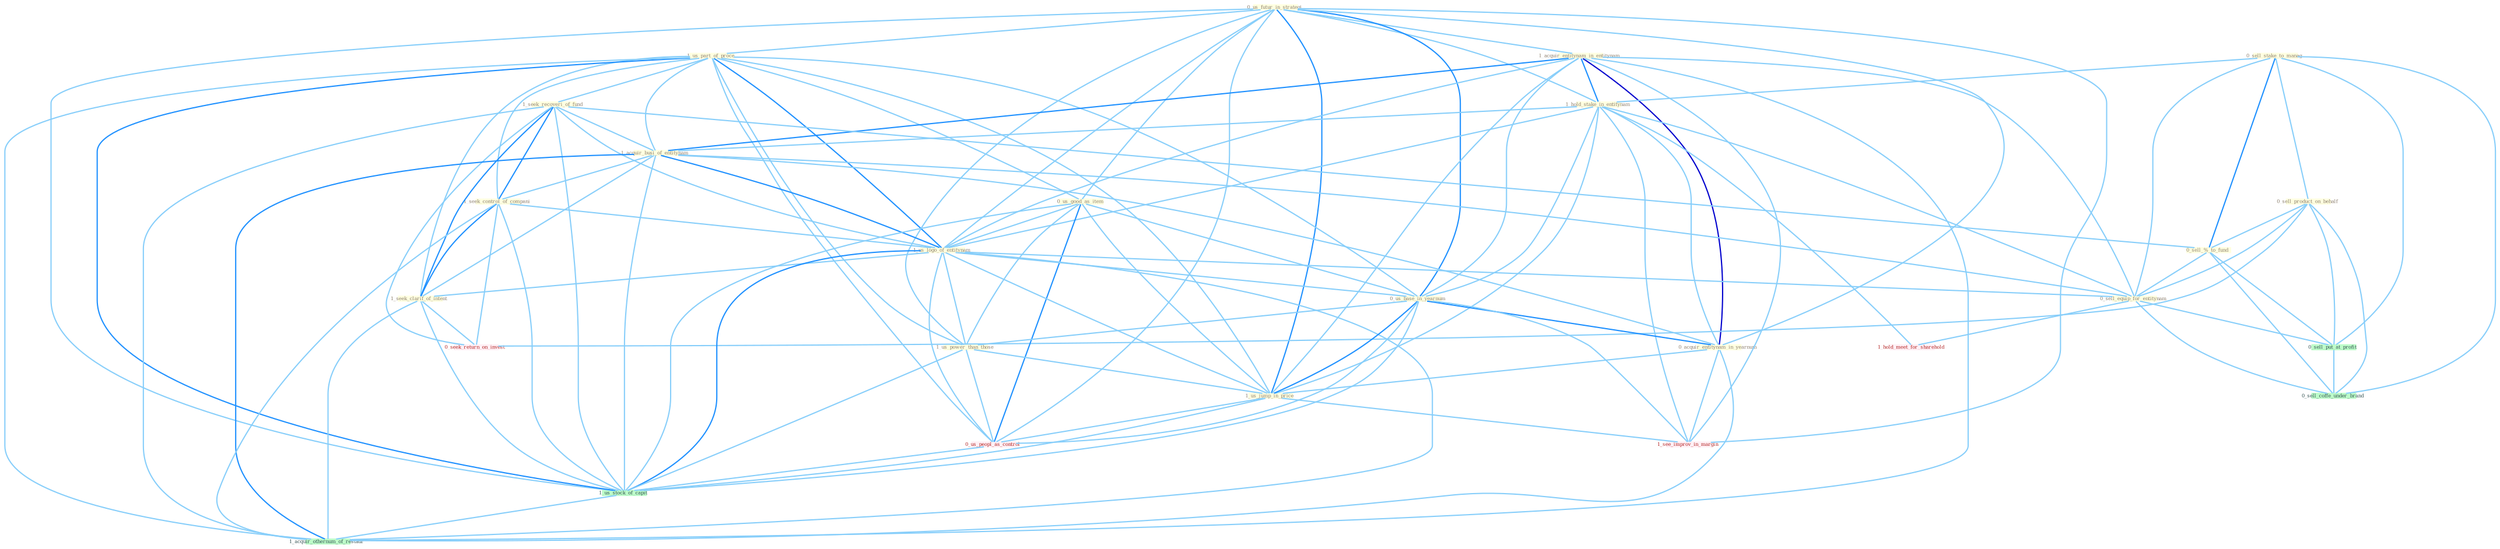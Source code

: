 Graph G{ 
    node
    [shape=polygon,style=filled,width=.5,height=.06,color="#BDFCC9",fixedsize=true,fontsize=4,
    fontcolor="#2f4f4f"];
    {node
    [color="#ffffe0", fontcolor="#8b7d6b"] "0_us_futur_in_strategi " "1_us_part_of_proce " "1_acquir_entitynam_in_entitynam " "0_sell_stake_to_manag " "0_sell_product_on_behalf " "1_seek_recoveri_of_fund " "1_hold_stake_in_entitynam " "1_acquir_busi_of_entitynam " "0_us_good_as_item " "1_seek_control_of_compani " "1_us_logo_of_entitynam " "0_sell_%_to_fund " "0_us_base_in_yearnum " "1_seek_clarif_of_intent " "0_acquir_entitynam_in_yearnum " "1_us_power_than_those " "1_us_jump_in_price " "0_sell_equip_for_entitynam "}
{node [color="#fff0f5", fontcolor="#b22222"] "0_us_peopl_as_control " "0_seek_return_on_invest " "1_see_improv_in_margin " "1_hold_meet_for_sharehold "}
edge [color="#B0E2FF"];

	"0_us_futur_in_strategi " -- "1_us_part_of_proce " [w="1", color="#87cefa" ];
	"0_us_futur_in_strategi " -- "1_acquir_entitynam_in_entitynam " [w="1", color="#87cefa" ];
	"0_us_futur_in_strategi " -- "1_hold_stake_in_entitynam " [w="1", color="#87cefa" ];
	"0_us_futur_in_strategi " -- "0_us_good_as_item " [w="1", color="#87cefa" ];
	"0_us_futur_in_strategi " -- "1_us_logo_of_entitynam " [w="1", color="#87cefa" ];
	"0_us_futur_in_strategi " -- "0_us_base_in_yearnum " [w="2", color="#1e90ff" , len=0.8];
	"0_us_futur_in_strategi " -- "0_acquir_entitynam_in_yearnum " [w="1", color="#87cefa" ];
	"0_us_futur_in_strategi " -- "1_us_power_than_those " [w="1", color="#87cefa" ];
	"0_us_futur_in_strategi " -- "1_us_jump_in_price " [w="2", color="#1e90ff" , len=0.8];
	"0_us_futur_in_strategi " -- "0_us_peopl_as_control " [w="1", color="#87cefa" ];
	"0_us_futur_in_strategi " -- "1_us_stock_of_capit " [w="1", color="#87cefa" ];
	"0_us_futur_in_strategi " -- "1_see_improv_in_margin " [w="1", color="#87cefa" ];
	"1_us_part_of_proce " -- "1_seek_recoveri_of_fund " [w="1", color="#87cefa" ];
	"1_us_part_of_proce " -- "1_acquir_busi_of_entitynam " [w="1", color="#87cefa" ];
	"1_us_part_of_proce " -- "0_us_good_as_item " [w="1", color="#87cefa" ];
	"1_us_part_of_proce " -- "1_seek_control_of_compani " [w="1", color="#87cefa" ];
	"1_us_part_of_proce " -- "1_us_logo_of_entitynam " [w="2", color="#1e90ff" , len=0.8];
	"1_us_part_of_proce " -- "0_us_base_in_yearnum " [w="1", color="#87cefa" ];
	"1_us_part_of_proce " -- "1_seek_clarif_of_intent " [w="1", color="#87cefa" ];
	"1_us_part_of_proce " -- "1_us_power_than_those " [w="1", color="#87cefa" ];
	"1_us_part_of_proce " -- "1_us_jump_in_price " [w="1", color="#87cefa" ];
	"1_us_part_of_proce " -- "0_us_peopl_as_control " [w="1", color="#87cefa" ];
	"1_us_part_of_proce " -- "1_us_stock_of_capit " [w="2", color="#1e90ff" , len=0.8];
	"1_us_part_of_proce " -- "1_acquir_othernum_of_restaur " [w="1", color="#87cefa" ];
	"1_acquir_entitynam_in_entitynam " -- "1_hold_stake_in_entitynam " [w="2", color="#1e90ff" , len=0.8];
	"1_acquir_entitynam_in_entitynam " -- "1_acquir_busi_of_entitynam " [w="2", color="#1e90ff" , len=0.8];
	"1_acquir_entitynam_in_entitynam " -- "1_us_logo_of_entitynam " [w="1", color="#87cefa" ];
	"1_acquir_entitynam_in_entitynam " -- "0_us_base_in_yearnum " [w="1", color="#87cefa" ];
	"1_acquir_entitynam_in_entitynam " -- "0_acquir_entitynam_in_yearnum " [w="3", color="#0000cd" , len=0.6];
	"1_acquir_entitynam_in_entitynam " -- "1_us_jump_in_price " [w="1", color="#87cefa" ];
	"1_acquir_entitynam_in_entitynam " -- "0_sell_equip_for_entitynam " [w="1", color="#87cefa" ];
	"1_acquir_entitynam_in_entitynam " -- "1_see_improv_in_margin " [w="1", color="#87cefa" ];
	"1_acquir_entitynam_in_entitynam " -- "1_acquir_othernum_of_restaur " [w="1", color="#87cefa" ];
	"0_sell_stake_to_manag " -- "0_sell_product_on_behalf " [w="1", color="#87cefa" ];
	"0_sell_stake_to_manag " -- "1_hold_stake_in_entitynam " [w="1", color="#87cefa" ];
	"0_sell_stake_to_manag " -- "0_sell_%_to_fund " [w="2", color="#1e90ff" , len=0.8];
	"0_sell_stake_to_manag " -- "0_sell_equip_for_entitynam " [w="1", color="#87cefa" ];
	"0_sell_stake_to_manag " -- "0_sell_put_at_profit " [w="1", color="#87cefa" ];
	"0_sell_stake_to_manag " -- "0_sell_coffe_under_brand " [w="1", color="#87cefa" ];
	"0_sell_product_on_behalf " -- "0_sell_%_to_fund " [w="1", color="#87cefa" ];
	"0_sell_product_on_behalf " -- "0_sell_equip_for_entitynam " [w="1", color="#87cefa" ];
	"0_sell_product_on_behalf " -- "0_sell_put_at_profit " [w="1", color="#87cefa" ];
	"0_sell_product_on_behalf " -- "0_seek_return_on_invest " [w="1", color="#87cefa" ];
	"0_sell_product_on_behalf " -- "0_sell_coffe_under_brand " [w="1", color="#87cefa" ];
	"1_seek_recoveri_of_fund " -- "1_acquir_busi_of_entitynam " [w="1", color="#87cefa" ];
	"1_seek_recoveri_of_fund " -- "1_seek_control_of_compani " [w="2", color="#1e90ff" , len=0.8];
	"1_seek_recoveri_of_fund " -- "1_us_logo_of_entitynam " [w="1", color="#87cefa" ];
	"1_seek_recoveri_of_fund " -- "0_sell_%_to_fund " [w="1", color="#87cefa" ];
	"1_seek_recoveri_of_fund " -- "1_seek_clarif_of_intent " [w="2", color="#1e90ff" , len=0.8];
	"1_seek_recoveri_of_fund " -- "0_seek_return_on_invest " [w="1", color="#87cefa" ];
	"1_seek_recoveri_of_fund " -- "1_us_stock_of_capit " [w="1", color="#87cefa" ];
	"1_seek_recoveri_of_fund " -- "1_acquir_othernum_of_restaur " [w="1", color="#87cefa" ];
	"1_hold_stake_in_entitynam " -- "1_acquir_busi_of_entitynam " [w="1", color="#87cefa" ];
	"1_hold_stake_in_entitynam " -- "1_us_logo_of_entitynam " [w="1", color="#87cefa" ];
	"1_hold_stake_in_entitynam " -- "0_us_base_in_yearnum " [w="1", color="#87cefa" ];
	"1_hold_stake_in_entitynam " -- "0_acquir_entitynam_in_yearnum " [w="1", color="#87cefa" ];
	"1_hold_stake_in_entitynam " -- "1_us_jump_in_price " [w="1", color="#87cefa" ];
	"1_hold_stake_in_entitynam " -- "0_sell_equip_for_entitynam " [w="1", color="#87cefa" ];
	"1_hold_stake_in_entitynam " -- "1_see_improv_in_margin " [w="1", color="#87cefa" ];
	"1_hold_stake_in_entitynam " -- "1_hold_meet_for_sharehold " [w="1", color="#87cefa" ];
	"1_acquir_busi_of_entitynam " -- "1_seek_control_of_compani " [w="1", color="#87cefa" ];
	"1_acquir_busi_of_entitynam " -- "1_us_logo_of_entitynam " [w="2", color="#1e90ff" , len=0.8];
	"1_acquir_busi_of_entitynam " -- "1_seek_clarif_of_intent " [w="1", color="#87cefa" ];
	"1_acquir_busi_of_entitynam " -- "0_acquir_entitynam_in_yearnum " [w="1", color="#87cefa" ];
	"1_acquir_busi_of_entitynam " -- "0_sell_equip_for_entitynam " [w="1", color="#87cefa" ];
	"1_acquir_busi_of_entitynam " -- "1_us_stock_of_capit " [w="1", color="#87cefa" ];
	"1_acquir_busi_of_entitynam " -- "1_acquir_othernum_of_restaur " [w="2", color="#1e90ff" , len=0.8];
	"0_us_good_as_item " -- "1_us_logo_of_entitynam " [w="1", color="#87cefa" ];
	"0_us_good_as_item " -- "0_us_base_in_yearnum " [w="1", color="#87cefa" ];
	"0_us_good_as_item " -- "1_us_power_than_those " [w="1", color="#87cefa" ];
	"0_us_good_as_item " -- "1_us_jump_in_price " [w="1", color="#87cefa" ];
	"0_us_good_as_item " -- "0_us_peopl_as_control " [w="2", color="#1e90ff" , len=0.8];
	"0_us_good_as_item " -- "1_us_stock_of_capit " [w="1", color="#87cefa" ];
	"1_seek_control_of_compani " -- "1_us_logo_of_entitynam " [w="1", color="#87cefa" ];
	"1_seek_control_of_compani " -- "1_seek_clarif_of_intent " [w="2", color="#1e90ff" , len=0.8];
	"1_seek_control_of_compani " -- "0_seek_return_on_invest " [w="1", color="#87cefa" ];
	"1_seek_control_of_compani " -- "1_us_stock_of_capit " [w="1", color="#87cefa" ];
	"1_seek_control_of_compani " -- "1_acquir_othernum_of_restaur " [w="1", color="#87cefa" ];
	"1_us_logo_of_entitynam " -- "0_us_base_in_yearnum " [w="1", color="#87cefa" ];
	"1_us_logo_of_entitynam " -- "1_seek_clarif_of_intent " [w="1", color="#87cefa" ];
	"1_us_logo_of_entitynam " -- "1_us_power_than_those " [w="1", color="#87cefa" ];
	"1_us_logo_of_entitynam " -- "1_us_jump_in_price " [w="1", color="#87cefa" ];
	"1_us_logo_of_entitynam " -- "0_sell_equip_for_entitynam " [w="1", color="#87cefa" ];
	"1_us_logo_of_entitynam " -- "0_us_peopl_as_control " [w="1", color="#87cefa" ];
	"1_us_logo_of_entitynam " -- "1_us_stock_of_capit " [w="2", color="#1e90ff" , len=0.8];
	"1_us_logo_of_entitynam " -- "1_acquir_othernum_of_restaur " [w="1", color="#87cefa" ];
	"0_sell_%_to_fund " -- "0_sell_equip_for_entitynam " [w="1", color="#87cefa" ];
	"0_sell_%_to_fund " -- "0_sell_put_at_profit " [w="1", color="#87cefa" ];
	"0_sell_%_to_fund " -- "0_sell_coffe_under_brand " [w="1", color="#87cefa" ];
	"0_us_base_in_yearnum " -- "0_acquir_entitynam_in_yearnum " [w="2", color="#1e90ff" , len=0.8];
	"0_us_base_in_yearnum " -- "1_us_power_than_those " [w="1", color="#87cefa" ];
	"0_us_base_in_yearnum " -- "1_us_jump_in_price " [w="2", color="#1e90ff" , len=0.8];
	"0_us_base_in_yearnum " -- "0_us_peopl_as_control " [w="1", color="#87cefa" ];
	"0_us_base_in_yearnum " -- "1_us_stock_of_capit " [w="1", color="#87cefa" ];
	"0_us_base_in_yearnum " -- "1_see_improv_in_margin " [w="1", color="#87cefa" ];
	"1_seek_clarif_of_intent " -- "0_seek_return_on_invest " [w="1", color="#87cefa" ];
	"1_seek_clarif_of_intent " -- "1_us_stock_of_capit " [w="1", color="#87cefa" ];
	"1_seek_clarif_of_intent " -- "1_acquir_othernum_of_restaur " [w="1", color="#87cefa" ];
	"0_acquir_entitynam_in_yearnum " -- "1_us_jump_in_price " [w="1", color="#87cefa" ];
	"0_acquir_entitynam_in_yearnum " -- "1_see_improv_in_margin " [w="1", color="#87cefa" ];
	"0_acquir_entitynam_in_yearnum " -- "1_acquir_othernum_of_restaur " [w="1", color="#87cefa" ];
	"1_us_power_than_those " -- "1_us_jump_in_price " [w="1", color="#87cefa" ];
	"1_us_power_than_those " -- "0_us_peopl_as_control " [w="1", color="#87cefa" ];
	"1_us_power_than_those " -- "1_us_stock_of_capit " [w="1", color="#87cefa" ];
	"1_us_jump_in_price " -- "0_us_peopl_as_control " [w="1", color="#87cefa" ];
	"1_us_jump_in_price " -- "1_us_stock_of_capit " [w="1", color="#87cefa" ];
	"1_us_jump_in_price " -- "1_see_improv_in_margin " [w="1", color="#87cefa" ];
	"0_sell_equip_for_entitynam " -- "0_sell_put_at_profit " [w="1", color="#87cefa" ];
	"0_sell_equip_for_entitynam " -- "0_sell_coffe_under_brand " [w="1", color="#87cefa" ];
	"0_sell_equip_for_entitynam " -- "1_hold_meet_for_sharehold " [w="1", color="#87cefa" ];
	"0_us_peopl_as_control " -- "1_us_stock_of_capit " [w="1", color="#87cefa" ];
	"0_sell_put_at_profit " -- "0_sell_coffe_under_brand " [w="1", color="#87cefa" ];
	"1_us_stock_of_capit " -- "1_acquir_othernum_of_restaur " [w="1", color="#87cefa" ];
}